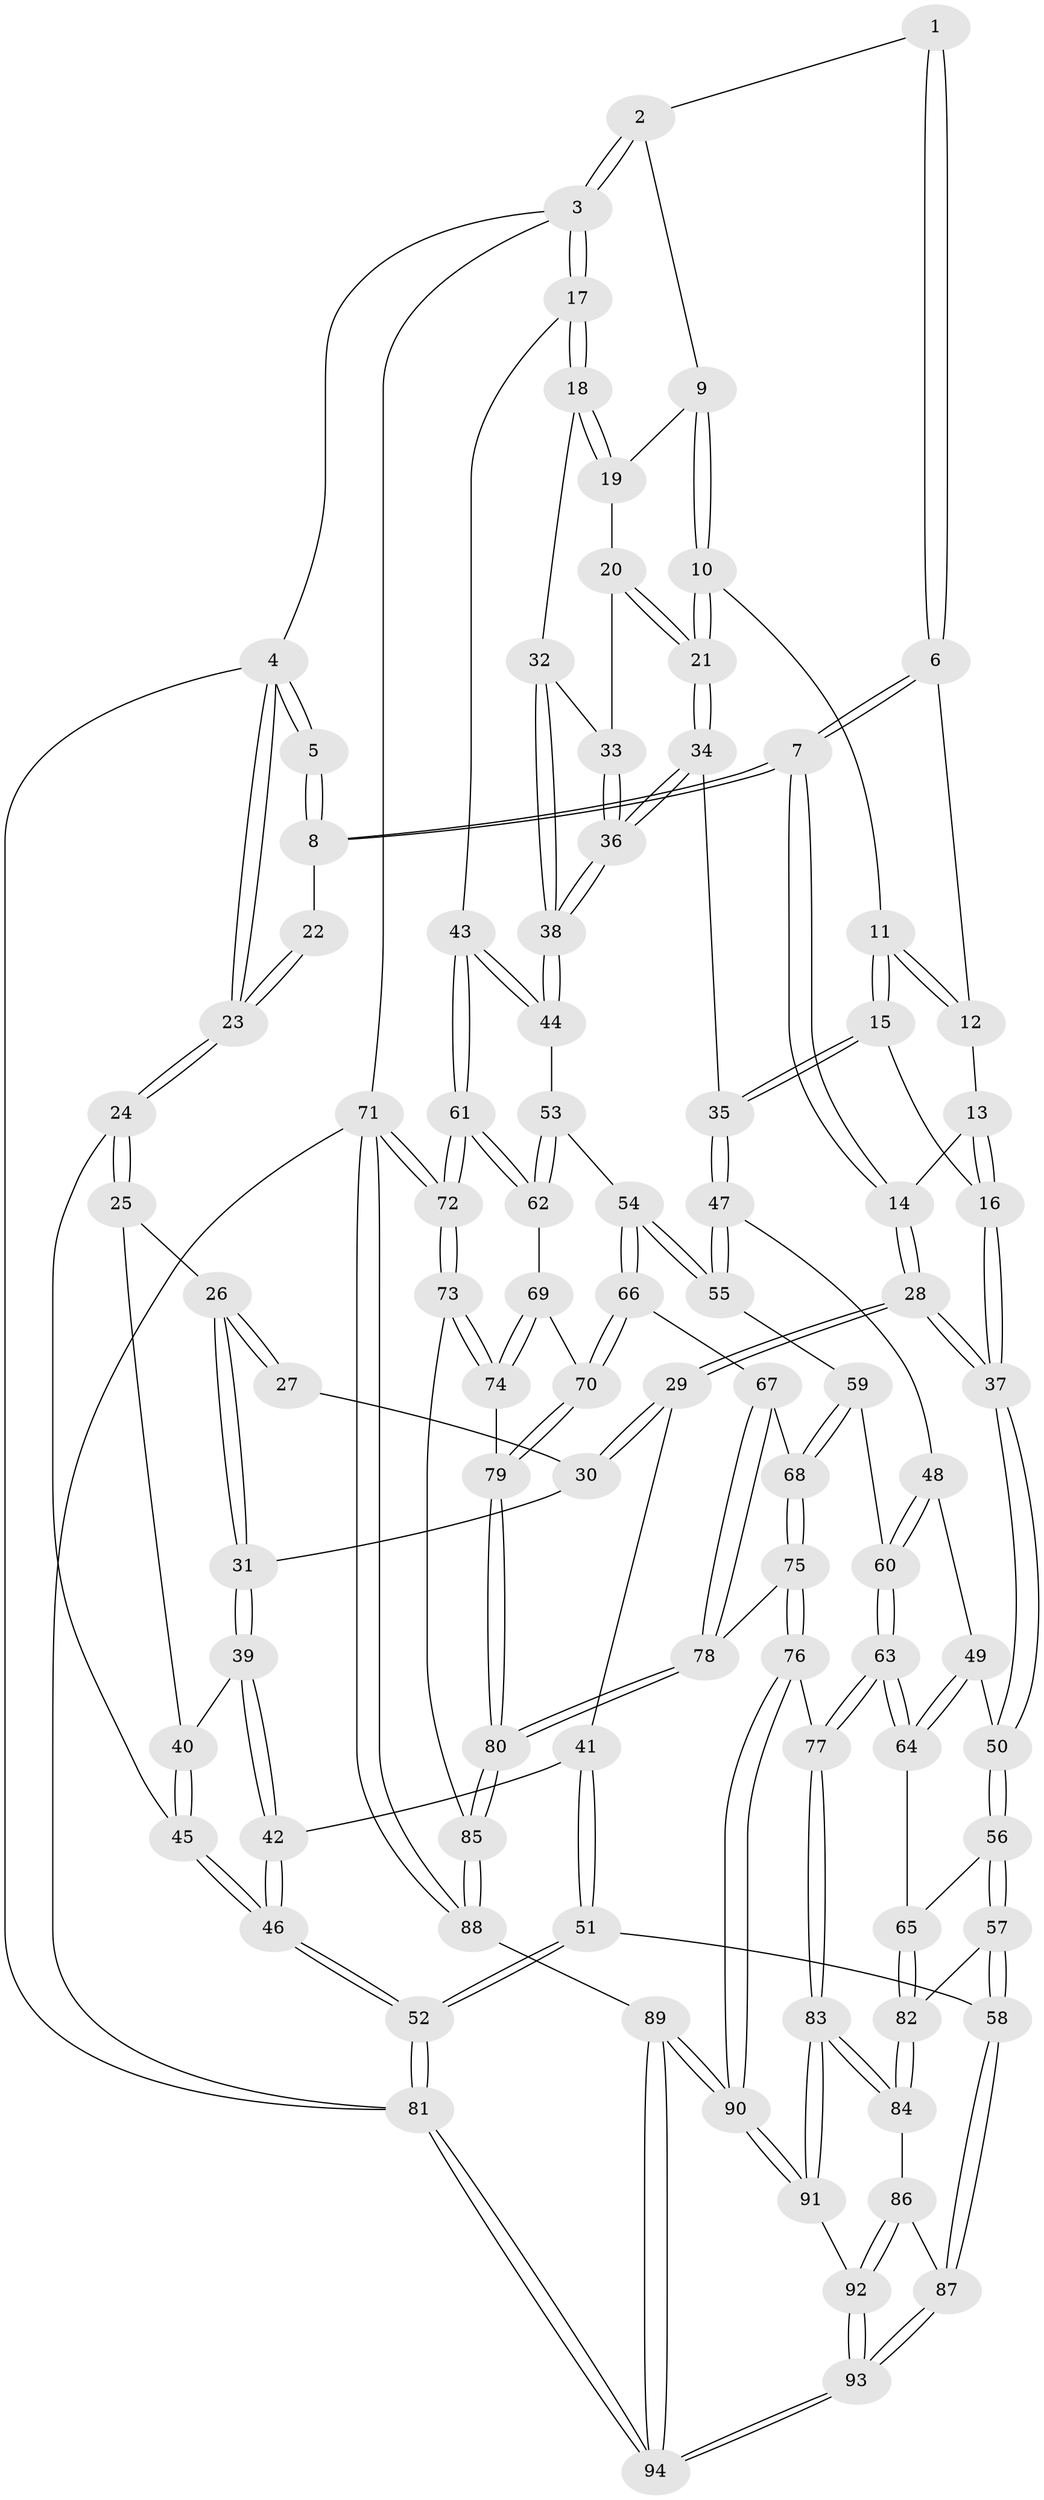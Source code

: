 // coarse degree distribution, {3: 0.09259259259259259, 5: 0.35185185185185186, 4: 0.5185185185185185, 6: 0.037037037037037035}
// Generated by graph-tools (version 1.1) at 2025/42/03/06/25 10:42:29]
// undirected, 94 vertices, 232 edges
graph export_dot {
graph [start="1"]
  node [color=gray90,style=filled];
  1 [pos="+0.5211374931035992+0"];
  2 [pos="+0.8289425084879883+0"];
  3 [pos="+1+0"];
  4 [pos="+0+0"];
  5 [pos="+0.20328893372574516+0"];
  6 [pos="+0.5053214399873118+0"];
  7 [pos="+0.2058690113578301+0.1548745402438918"];
  8 [pos="+0.1881808867500706+0.14584845289454623"];
  9 [pos="+0.8152862197689985+0.11458756294602318"];
  10 [pos="+0.7003644985046714+0.1905154176217043"];
  11 [pos="+0.6276354836911018+0.20700055783365107"];
  12 [pos="+0.5074450865031476+0"];
  13 [pos="+0.43292818629950414+0.1352425770578208"];
  14 [pos="+0.2448847578273623+0.194239687422239"];
  15 [pos="+0.5681227840901834+0.31726662316565757"];
  16 [pos="+0.4773632855344808+0.33103307929193193"];
  17 [pos="+1+0.26552567242329683"];
  18 [pos="+1+0.23839642947444387"];
  19 [pos="+0.8384213175949484+0.14177096345209292"];
  20 [pos="+0.8299111102700734+0.26896912977388615"];
  21 [pos="+0.7799068173335149+0.3282261156905875"];
  22 [pos="+0.1536858827925075+0.15357047236822255"];
  23 [pos="+0+0"];
  24 [pos="+0+0.2666188737898346"];
  25 [pos="+0.01352151881861372+0.237836301515256"];
  26 [pos="+0.026152536860397278+0.23448055492857967"];
  27 [pos="+0.13636728950098181+0.1667503654662386"];
  28 [pos="+0.33195020923677654+0.40784137260638803"];
  29 [pos="+0.3041057358661074+0.4064986661366036"];
  30 [pos="+0.14043201185828819+0.30436023186433886"];
  31 [pos="+0.10965088386338724+0.33544537731686497"];
  32 [pos="+0.9459160877000453+0.28556253468134374"];
  33 [pos="+0.880760324123959+0.29730758807567526"];
  34 [pos="+0.7663464494048132+0.40471604590378857"];
  35 [pos="+0.6502983404862902+0.39506061958952415"];
  36 [pos="+0.8287521141483406+0.454266532276748"];
  37 [pos="+0.34295864736491505+0.41695414729285585"];
  38 [pos="+0.8357100548724644+0.4618620161833707"];
  39 [pos="+0.13148692450321894+0.3895683320465831"];
  40 [pos="+0.0662811673450088+0.3826128529645553"];
  41 [pos="+0.1632674720768304+0.40736711167831896"];
  42 [pos="+0.14632137242402027+0.40088680320387593"];
  43 [pos="+1+0.43315359826295496"];
  44 [pos="+0.8480779251552027+0.48018230673925"];
  45 [pos="+0+0.4998594967738359"];
  46 [pos="+0+0.5821719696252485"];
  47 [pos="+0.6159469158969219+0.5212656054017717"];
  48 [pos="+0.5231246413798469+0.55120666103787"];
  49 [pos="+0.42723725911792415+0.5126072590108547"];
  50 [pos="+0.34707573153032856+0.47322593746626446"];
  51 [pos="+0+0.6964077417584122"];
  52 [pos="+0+0.6728335261392582"];
  53 [pos="+0.8426637207226443+0.4990042576284737"];
  54 [pos="+0.7952886238693947+0.5718070451233846"];
  55 [pos="+0.675549776266977+0.5865033900781843"];
  56 [pos="+0.3188741838566111+0.5376921425806591"];
  57 [pos="+0.22162722733728385+0.6437560178037652"];
  58 [pos="+0.028989621530230214+0.7131500658995649"];
  59 [pos="+0.664121104307566+0.6122366992086141"];
  60 [pos="+0.5525941674375883+0.6656922203243164"];
  61 [pos="+1+0.6311032444788467"];
  62 [pos="+0.9593518828251045+0.6512923132475144"];
  63 [pos="+0.5315807544191821+0.7389029602349486"];
  64 [pos="+0.5147476388330889+0.7308766759447192"];
  65 [pos="+0.4448944068558079+0.7052887835317639"];
  66 [pos="+0.8047827485214811+0.6423735427548712"];
  67 [pos="+0.7409320465675138+0.7065210488498791"];
  68 [pos="+0.6785445563782221+0.6997391907941681"];
  69 [pos="+0.9369702247613605+0.6714415050088346"];
  70 [pos="+0.860424408861222+0.7019008317549615"];
  71 [pos="+1+1"];
  72 [pos="+1+0.9102106149294285"];
  73 [pos="+1+0.9077168171799389"];
  74 [pos="+0.9633498831796112+0.7752717020547991"];
  75 [pos="+0.5998752723867342+0.7804369077454566"];
  76 [pos="+0.5795929547599659+0.7868461514407257"];
  77 [pos="+0.5408782704201767+0.7586313864425651"];
  78 [pos="+0.7672437452978775+0.8165084997425264"];
  79 [pos="+0.8607557057396691+0.7769233463154215"];
  80 [pos="+0.810739885815177+0.8535895591845778"];
  81 [pos="+0+1"];
  82 [pos="+0.33579629789254106+0.7822863188479569"];
  83 [pos="+0.39156381160996345+0.8606860353554667"];
  84 [pos="+0.3474758832022499+0.8363222454801864"];
  85 [pos="+0.8161342737551455+0.8973490881099878"];
  86 [pos="+0.31225498811719876+0.8571697196273583"];
  87 [pos="+0.10195747481617744+0.8348478078832614"];
  88 [pos="+0.6677437299519843+1"];
  89 [pos="+0.653315819681789+1"];
  90 [pos="+0.6014420605704518+1"];
  91 [pos="+0.41540559176627256+0.9191466678586548"];
  92 [pos="+0.22573875870281607+1"];
  93 [pos="+0.1751500033305166+1"];
  94 [pos="+0.15367189242492996+1"];
  1 -- 2;
  1 -- 6;
  1 -- 6;
  2 -- 3;
  2 -- 3;
  2 -- 9;
  3 -- 4;
  3 -- 17;
  3 -- 17;
  3 -- 71;
  4 -- 5;
  4 -- 5;
  4 -- 23;
  4 -- 23;
  4 -- 81;
  5 -- 8;
  5 -- 8;
  6 -- 7;
  6 -- 7;
  6 -- 12;
  7 -- 8;
  7 -- 8;
  7 -- 14;
  7 -- 14;
  8 -- 22;
  9 -- 10;
  9 -- 10;
  9 -- 19;
  10 -- 11;
  10 -- 21;
  10 -- 21;
  11 -- 12;
  11 -- 12;
  11 -- 15;
  11 -- 15;
  12 -- 13;
  13 -- 14;
  13 -- 16;
  13 -- 16;
  14 -- 28;
  14 -- 28;
  15 -- 16;
  15 -- 35;
  15 -- 35;
  16 -- 37;
  16 -- 37;
  17 -- 18;
  17 -- 18;
  17 -- 43;
  18 -- 19;
  18 -- 19;
  18 -- 32;
  19 -- 20;
  20 -- 21;
  20 -- 21;
  20 -- 33;
  21 -- 34;
  21 -- 34;
  22 -- 23;
  22 -- 23;
  23 -- 24;
  23 -- 24;
  24 -- 25;
  24 -- 25;
  24 -- 45;
  25 -- 26;
  25 -- 40;
  26 -- 27;
  26 -- 27;
  26 -- 31;
  26 -- 31;
  27 -- 30;
  28 -- 29;
  28 -- 29;
  28 -- 37;
  28 -- 37;
  29 -- 30;
  29 -- 30;
  29 -- 41;
  30 -- 31;
  31 -- 39;
  31 -- 39;
  32 -- 33;
  32 -- 38;
  32 -- 38;
  33 -- 36;
  33 -- 36;
  34 -- 35;
  34 -- 36;
  34 -- 36;
  35 -- 47;
  35 -- 47;
  36 -- 38;
  36 -- 38;
  37 -- 50;
  37 -- 50;
  38 -- 44;
  38 -- 44;
  39 -- 40;
  39 -- 42;
  39 -- 42;
  40 -- 45;
  40 -- 45;
  41 -- 42;
  41 -- 51;
  41 -- 51;
  42 -- 46;
  42 -- 46;
  43 -- 44;
  43 -- 44;
  43 -- 61;
  43 -- 61;
  44 -- 53;
  45 -- 46;
  45 -- 46;
  46 -- 52;
  46 -- 52;
  47 -- 48;
  47 -- 55;
  47 -- 55;
  48 -- 49;
  48 -- 60;
  48 -- 60;
  49 -- 50;
  49 -- 64;
  49 -- 64;
  50 -- 56;
  50 -- 56;
  51 -- 52;
  51 -- 52;
  51 -- 58;
  52 -- 81;
  52 -- 81;
  53 -- 54;
  53 -- 62;
  53 -- 62;
  54 -- 55;
  54 -- 55;
  54 -- 66;
  54 -- 66;
  55 -- 59;
  56 -- 57;
  56 -- 57;
  56 -- 65;
  57 -- 58;
  57 -- 58;
  57 -- 82;
  58 -- 87;
  58 -- 87;
  59 -- 60;
  59 -- 68;
  59 -- 68;
  60 -- 63;
  60 -- 63;
  61 -- 62;
  61 -- 62;
  61 -- 72;
  61 -- 72;
  62 -- 69;
  63 -- 64;
  63 -- 64;
  63 -- 77;
  63 -- 77;
  64 -- 65;
  65 -- 82;
  65 -- 82;
  66 -- 67;
  66 -- 70;
  66 -- 70;
  67 -- 68;
  67 -- 78;
  67 -- 78;
  68 -- 75;
  68 -- 75;
  69 -- 70;
  69 -- 74;
  69 -- 74;
  70 -- 79;
  70 -- 79;
  71 -- 72;
  71 -- 72;
  71 -- 88;
  71 -- 88;
  71 -- 81;
  72 -- 73;
  72 -- 73;
  73 -- 74;
  73 -- 74;
  73 -- 85;
  74 -- 79;
  75 -- 76;
  75 -- 76;
  75 -- 78;
  76 -- 77;
  76 -- 90;
  76 -- 90;
  77 -- 83;
  77 -- 83;
  78 -- 80;
  78 -- 80;
  79 -- 80;
  79 -- 80;
  80 -- 85;
  80 -- 85;
  81 -- 94;
  81 -- 94;
  82 -- 84;
  82 -- 84;
  83 -- 84;
  83 -- 84;
  83 -- 91;
  83 -- 91;
  84 -- 86;
  85 -- 88;
  85 -- 88;
  86 -- 87;
  86 -- 92;
  86 -- 92;
  87 -- 93;
  87 -- 93;
  88 -- 89;
  89 -- 90;
  89 -- 90;
  89 -- 94;
  89 -- 94;
  90 -- 91;
  90 -- 91;
  91 -- 92;
  92 -- 93;
  92 -- 93;
  93 -- 94;
  93 -- 94;
}
